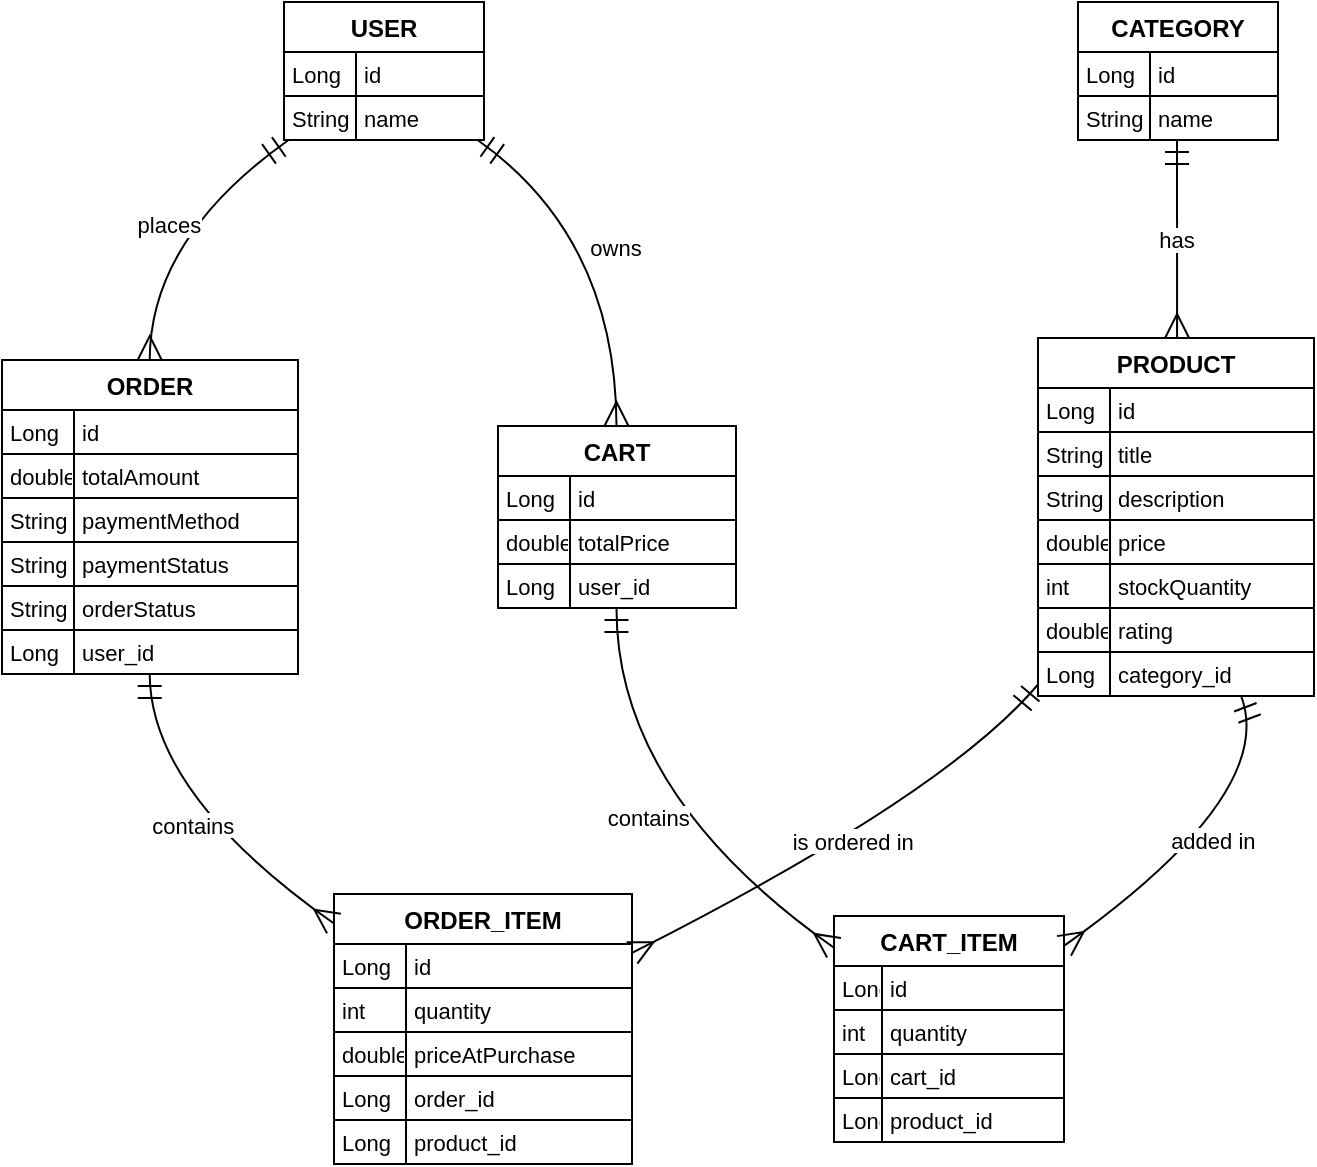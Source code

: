<mxfile version="21.6.8" type="device">
  <diagram id="C5RBs43oDa-KdzZeNtuy" name="Page-1">
    <mxGraphModel dx="1658" dy="820" grid="1" gridSize="10" guides="1" tooltips="1" connect="1" arrows="1" fold="1" page="1" pageScale="1" pageWidth="827" pageHeight="1169" math="0" shadow="0">
      <root>
        <mxCell id="WIyWlLk6GJQsqaUBKTNV-0" />
        <mxCell id="WIyWlLk6GJQsqaUBKTNV-1" parent="WIyWlLk6GJQsqaUBKTNV-0" />
        <mxCell id="ndtCuU9dcAmHYtRFfdue-0" value="USER" style="shape=table;startSize=25;container=1;collapsible=0;childLayout=tableLayout;fixedRows=1;rowLines=1;fontStyle=1;align=center;resizeLast=1;" vertex="1" parent="WIyWlLk6GJQsqaUBKTNV-1">
          <mxGeometry x="221" y="150" width="100" height="69" as="geometry" />
        </mxCell>
        <mxCell id="ndtCuU9dcAmHYtRFfdue-1" style="shape=tableRow;horizontal=0;startSize=0;swimlaneHead=0;swimlaneBody=0;fillColor=none;collapsible=0;dropTarget=0;points=[[0,0.5],[1,0.5]];portConstraint=eastwest;top=0;left=0;right=0;bottom=0;" vertex="1" parent="ndtCuU9dcAmHYtRFfdue-0">
          <mxGeometry y="25" width="100" height="22" as="geometry" />
        </mxCell>
        <mxCell id="ndtCuU9dcAmHYtRFfdue-2" value="Long" style="shape=partialRectangle;connectable=0;fillColor=none;top=0;left=0;bottom=0;right=0;align=left;spacingLeft=2;overflow=hidden;fontSize=11;" vertex="1" parent="ndtCuU9dcAmHYtRFfdue-1">
          <mxGeometry width="36" height="22" as="geometry">
            <mxRectangle width="36" height="22" as="alternateBounds" />
          </mxGeometry>
        </mxCell>
        <mxCell id="ndtCuU9dcAmHYtRFfdue-3" value="id" style="shape=partialRectangle;connectable=0;fillColor=none;top=0;left=0;bottom=0;right=0;align=left;spacingLeft=2;overflow=hidden;fontSize=11;" vertex="1" parent="ndtCuU9dcAmHYtRFfdue-1">
          <mxGeometry x="36" width="64" height="22" as="geometry">
            <mxRectangle width="64" height="22" as="alternateBounds" />
          </mxGeometry>
        </mxCell>
        <mxCell id="ndtCuU9dcAmHYtRFfdue-4" style="shape=tableRow;horizontal=0;startSize=0;swimlaneHead=0;swimlaneBody=0;fillColor=none;collapsible=0;dropTarget=0;points=[[0,0.5],[1,0.5]];portConstraint=eastwest;top=0;left=0;right=0;bottom=0;" vertex="1" parent="ndtCuU9dcAmHYtRFfdue-0">
          <mxGeometry y="47" width="100" height="22" as="geometry" />
        </mxCell>
        <mxCell id="ndtCuU9dcAmHYtRFfdue-5" value="String" style="shape=partialRectangle;connectable=0;fillColor=none;top=0;left=0;bottom=0;right=0;align=left;spacingLeft=2;overflow=hidden;fontSize=11;" vertex="1" parent="ndtCuU9dcAmHYtRFfdue-4">
          <mxGeometry width="36" height="22" as="geometry">
            <mxRectangle width="36" height="22" as="alternateBounds" />
          </mxGeometry>
        </mxCell>
        <mxCell id="ndtCuU9dcAmHYtRFfdue-6" value="name" style="shape=partialRectangle;connectable=0;fillColor=none;top=0;left=0;bottom=0;right=0;align=left;spacingLeft=2;overflow=hidden;fontSize=11;" vertex="1" parent="ndtCuU9dcAmHYtRFfdue-4">
          <mxGeometry x="36" width="64" height="22" as="geometry">
            <mxRectangle width="64" height="22" as="alternateBounds" />
          </mxGeometry>
        </mxCell>
        <mxCell id="ndtCuU9dcAmHYtRFfdue-7" value="CATEGORY" style="shape=table;startSize=25;container=1;collapsible=0;childLayout=tableLayout;fixedRows=1;rowLines=1;fontStyle=1;align=center;resizeLast=1;" vertex="1" parent="WIyWlLk6GJQsqaUBKTNV-1">
          <mxGeometry x="618" y="150" width="100" height="69" as="geometry" />
        </mxCell>
        <mxCell id="ndtCuU9dcAmHYtRFfdue-8" style="shape=tableRow;horizontal=0;startSize=0;swimlaneHead=0;swimlaneBody=0;fillColor=none;collapsible=0;dropTarget=0;points=[[0,0.5],[1,0.5]];portConstraint=eastwest;top=0;left=0;right=0;bottom=0;" vertex="1" parent="ndtCuU9dcAmHYtRFfdue-7">
          <mxGeometry y="25" width="100" height="22" as="geometry" />
        </mxCell>
        <mxCell id="ndtCuU9dcAmHYtRFfdue-9" value="Long" style="shape=partialRectangle;connectable=0;fillColor=none;top=0;left=0;bottom=0;right=0;align=left;spacingLeft=2;overflow=hidden;fontSize=11;" vertex="1" parent="ndtCuU9dcAmHYtRFfdue-8">
          <mxGeometry width="36" height="22" as="geometry">
            <mxRectangle width="36" height="22" as="alternateBounds" />
          </mxGeometry>
        </mxCell>
        <mxCell id="ndtCuU9dcAmHYtRFfdue-10" value="id" style="shape=partialRectangle;connectable=0;fillColor=none;top=0;left=0;bottom=0;right=0;align=left;spacingLeft=2;overflow=hidden;fontSize=11;" vertex="1" parent="ndtCuU9dcAmHYtRFfdue-8">
          <mxGeometry x="36" width="64" height="22" as="geometry">
            <mxRectangle width="64" height="22" as="alternateBounds" />
          </mxGeometry>
        </mxCell>
        <mxCell id="ndtCuU9dcAmHYtRFfdue-11" style="shape=tableRow;horizontal=0;startSize=0;swimlaneHead=0;swimlaneBody=0;fillColor=none;collapsible=0;dropTarget=0;points=[[0,0.5],[1,0.5]];portConstraint=eastwest;top=0;left=0;right=0;bottom=0;" vertex="1" parent="ndtCuU9dcAmHYtRFfdue-7">
          <mxGeometry y="47" width="100" height="22" as="geometry" />
        </mxCell>
        <mxCell id="ndtCuU9dcAmHYtRFfdue-12" value="String" style="shape=partialRectangle;connectable=0;fillColor=none;top=0;left=0;bottom=0;right=0;align=left;spacingLeft=2;overflow=hidden;fontSize=11;" vertex="1" parent="ndtCuU9dcAmHYtRFfdue-11">
          <mxGeometry width="36" height="22" as="geometry">
            <mxRectangle width="36" height="22" as="alternateBounds" />
          </mxGeometry>
        </mxCell>
        <mxCell id="ndtCuU9dcAmHYtRFfdue-13" value="name" style="shape=partialRectangle;connectable=0;fillColor=none;top=0;left=0;bottom=0;right=0;align=left;spacingLeft=2;overflow=hidden;fontSize=11;" vertex="1" parent="ndtCuU9dcAmHYtRFfdue-11">
          <mxGeometry x="36" width="64" height="22" as="geometry">
            <mxRectangle width="64" height="22" as="alternateBounds" />
          </mxGeometry>
        </mxCell>
        <mxCell id="ndtCuU9dcAmHYtRFfdue-14" value="PRODUCT" style="shape=table;startSize=25;container=1;collapsible=0;childLayout=tableLayout;fixedRows=1;rowLines=1;fontStyle=1;align=center;resizeLast=1;" vertex="1" parent="WIyWlLk6GJQsqaUBKTNV-1">
          <mxGeometry x="598" y="318" width="138" height="179" as="geometry" />
        </mxCell>
        <mxCell id="ndtCuU9dcAmHYtRFfdue-15" style="shape=tableRow;horizontal=0;startSize=0;swimlaneHead=0;swimlaneBody=0;fillColor=none;collapsible=0;dropTarget=0;points=[[0,0.5],[1,0.5]];portConstraint=eastwest;top=0;left=0;right=0;bottom=0;" vertex="1" parent="ndtCuU9dcAmHYtRFfdue-14">
          <mxGeometry y="25" width="138" height="22" as="geometry" />
        </mxCell>
        <mxCell id="ndtCuU9dcAmHYtRFfdue-16" value="Long" style="shape=partialRectangle;connectable=0;fillColor=none;top=0;left=0;bottom=0;right=0;align=left;spacingLeft=2;overflow=hidden;fontSize=11;" vertex="1" parent="ndtCuU9dcAmHYtRFfdue-15">
          <mxGeometry width="36" height="22" as="geometry">
            <mxRectangle width="36" height="22" as="alternateBounds" />
          </mxGeometry>
        </mxCell>
        <mxCell id="ndtCuU9dcAmHYtRFfdue-17" value="id" style="shape=partialRectangle;connectable=0;fillColor=none;top=0;left=0;bottom=0;right=0;align=left;spacingLeft=2;overflow=hidden;fontSize=11;" vertex="1" parent="ndtCuU9dcAmHYtRFfdue-15">
          <mxGeometry x="36" width="102" height="22" as="geometry">
            <mxRectangle width="102" height="22" as="alternateBounds" />
          </mxGeometry>
        </mxCell>
        <mxCell id="ndtCuU9dcAmHYtRFfdue-18" style="shape=tableRow;horizontal=0;startSize=0;swimlaneHead=0;swimlaneBody=0;fillColor=none;collapsible=0;dropTarget=0;points=[[0,0.5],[1,0.5]];portConstraint=eastwest;top=0;left=0;right=0;bottom=0;" vertex="1" parent="ndtCuU9dcAmHYtRFfdue-14">
          <mxGeometry y="47" width="138" height="22" as="geometry" />
        </mxCell>
        <mxCell id="ndtCuU9dcAmHYtRFfdue-19" value="String" style="shape=partialRectangle;connectable=0;fillColor=none;top=0;left=0;bottom=0;right=0;align=left;spacingLeft=2;overflow=hidden;fontSize=11;" vertex="1" parent="ndtCuU9dcAmHYtRFfdue-18">
          <mxGeometry width="36" height="22" as="geometry">
            <mxRectangle width="36" height="22" as="alternateBounds" />
          </mxGeometry>
        </mxCell>
        <mxCell id="ndtCuU9dcAmHYtRFfdue-20" value="title" style="shape=partialRectangle;connectable=0;fillColor=none;top=0;left=0;bottom=0;right=0;align=left;spacingLeft=2;overflow=hidden;fontSize=11;" vertex="1" parent="ndtCuU9dcAmHYtRFfdue-18">
          <mxGeometry x="36" width="102" height="22" as="geometry">
            <mxRectangle width="102" height="22" as="alternateBounds" />
          </mxGeometry>
        </mxCell>
        <mxCell id="ndtCuU9dcAmHYtRFfdue-21" style="shape=tableRow;horizontal=0;startSize=0;swimlaneHead=0;swimlaneBody=0;fillColor=none;collapsible=0;dropTarget=0;points=[[0,0.5],[1,0.5]];portConstraint=eastwest;top=0;left=0;right=0;bottom=0;" vertex="1" parent="ndtCuU9dcAmHYtRFfdue-14">
          <mxGeometry y="69" width="138" height="22" as="geometry" />
        </mxCell>
        <mxCell id="ndtCuU9dcAmHYtRFfdue-22" value="String" style="shape=partialRectangle;connectable=0;fillColor=none;top=0;left=0;bottom=0;right=0;align=left;spacingLeft=2;overflow=hidden;fontSize=11;" vertex="1" parent="ndtCuU9dcAmHYtRFfdue-21">
          <mxGeometry width="36" height="22" as="geometry">
            <mxRectangle width="36" height="22" as="alternateBounds" />
          </mxGeometry>
        </mxCell>
        <mxCell id="ndtCuU9dcAmHYtRFfdue-23" value="description" style="shape=partialRectangle;connectable=0;fillColor=none;top=0;left=0;bottom=0;right=0;align=left;spacingLeft=2;overflow=hidden;fontSize=11;" vertex="1" parent="ndtCuU9dcAmHYtRFfdue-21">
          <mxGeometry x="36" width="102" height="22" as="geometry">
            <mxRectangle width="102" height="22" as="alternateBounds" />
          </mxGeometry>
        </mxCell>
        <mxCell id="ndtCuU9dcAmHYtRFfdue-24" style="shape=tableRow;horizontal=0;startSize=0;swimlaneHead=0;swimlaneBody=0;fillColor=none;collapsible=0;dropTarget=0;points=[[0,0.5],[1,0.5]];portConstraint=eastwest;top=0;left=0;right=0;bottom=0;" vertex="1" parent="ndtCuU9dcAmHYtRFfdue-14">
          <mxGeometry y="91" width="138" height="22" as="geometry" />
        </mxCell>
        <mxCell id="ndtCuU9dcAmHYtRFfdue-25" value="double" style="shape=partialRectangle;connectable=0;fillColor=none;top=0;left=0;bottom=0;right=0;align=left;spacingLeft=2;overflow=hidden;fontSize=11;" vertex="1" parent="ndtCuU9dcAmHYtRFfdue-24">
          <mxGeometry width="36" height="22" as="geometry">
            <mxRectangle width="36" height="22" as="alternateBounds" />
          </mxGeometry>
        </mxCell>
        <mxCell id="ndtCuU9dcAmHYtRFfdue-26" value="price" style="shape=partialRectangle;connectable=0;fillColor=none;top=0;left=0;bottom=0;right=0;align=left;spacingLeft=2;overflow=hidden;fontSize=11;" vertex="1" parent="ndtCuU9dcAmHYtRFfdue-24">
          <mxGeometry x="36" width="102" height="22" as="geometry">
            <mxRectangle width="102" height="22" as="alternateBounds" />
          </mxGeometry>
        </mxCell>
        <mxCell id="ndtCuU9dcAmHYtRFfdue-27" style="shape=tableRow;horizontal=0;startSize=0;swimlaneHead=0;swimlaneBody=0;fillColor=none;collapsible=0;dropTarget=0;points=[[0,0.5],[1,0.5]];portConstraint=eastwest;top=0;left=0;right=0;bottom=0;" vertex="1" parent="ndtCuU9dcAmHYtRFfdue-14">
          <mxGeometry y="113" width="138" height="22" as="geometry" />
        </mxCell>
        <mxCell id="ndtCuU9dcAmHYtRFfdue-28" value="int" style="shape=partialRectangle;connectable=0;fillColor=none;top=0;left=0;bottom=0;right=0;align=left;spacingLeft=2;overflow=hidden;fontSize=11;" vertex="1" parent="ndtCuU9dcAmHYtRFfdue-27">
          <mxGeometry width="36" height="22" as="geometry">
            <mxRectangle width="36" height="22" as="alternateBounds" />
          </mxGeometry>
        </mxCell>
        <mxCell id="ndtCuU9dcAmHYtRFfdue-29" value="stockQuantity" style="shape=partialRectangle;connectable=0;fillColor=none;top=0;left=0;bottom=0;right=0;align=left;spacingLeft=2;overflow=hidden;fontSize=11;" vertex="1" parent="ndtCuU9dcAmHYtRFfdue-27">
          <mxGeometry x="36" width="102" height="22" as="geometry">
            <mxRectangle width="102" height="22" as="alternateBounds" />
          </mxGeometry>
        </mxCell>
        <mxCell id="ndtCuU9dcAmHYtRFfdue-30" style="shape=tableRow;horizontal=0;startSize=0;swimlaneHead=0;swimlaneBody=0;fillColor=none;collapsible=0;dropTarget=0;points=[[0,0.5],[1,0.5]];portConstraint=eastwest;top=0;left=0;right=0;bottom=0;" vertex="1" parent="ndtCuU9dcAmHYtRFfdue-14">
          <mxGeometry y="135" width="138" height="22" as="geometry" />
        </mxCell>
        <mxCell id="ndtCuU9dcAmHYtRFfdue-31" value="double" style="shape=partialRectangle;connectable=0;fillColor=none;top=0;left=0;bottom=0;right=0;align=left;spacingLeft=2;overflow=hidden;fontSize=11;" vertex="1" parent="ndtCuU9dcAmHYtRFfdue-30">
          <mxGeometry width="36" height="22" as="geometry">
            <mxRectangle width="36" height="22" as="alternateBounds" />
          </mxGeometry>
        </mxCell>
        <mxCell id="ndtCuU9dcAmHYtRFfdue-32" value="rating" style="shape=partialRectangle;connectable=0;fillColor=none;top=0;left=0;bottom=0;right=0;align=left;spacingLeft=2;overflow=hidden;fontSize=11;" vertex="1" parent="ndtCuU9dcAmHYtRFfdue-30">
          <mxGeometry x="36" width="102" height="22" as="geometry">
            <mxRectangle width="102" height="22" as="alternateBounds" />
          </mxGeometry>
        </mxCell>
        <mxCell id="ndtCuU9dcAmHYtRFfdue-33" style="shape=tableRow;horizontal=0;startSize=0;swimlaneHead=0;swimlaneBody=0;fillColor=none;collapsible=0;dropTarget=0;points=[[0,0.5],[1,0.5]];portConstraint=eastwest;top=0;left=0;right=0;bottom=0;" vertex="1" parent="ndtCuU9dcAmHYtRFfdue-14">
          <mxGeometry y="157" width="138" height="22" as="geometry" />
        </mxCell>
        <mxCell id="ndtCuU9dcAmHYtRFfdue-34" value="Long" style="shape=partialRectangle;connectable=0;fillColor=none;top=0;left=0;bottom=0;right=0;align=left;spacingLeft=2;overflow=hidden;fontSize=11;" vertex="1" parent="ndtCuU9dcAmHYtRFfdue-33">
          <mxGeometry width="36" height="22" as="geometry">
            <mxRectangle width="36" height="22" as="alternateBounds" />
          </mxGeometry>
        </mxCell>
        <mxCell id="ndtCuU9dcAmHYtRFfdue-35" value="category_id" style="shape=partialRectangle;connectable=0;fillColor=none;top=0;left=0;bottom=0;right=0;align=left;spacingLeft=2;overflow=hidden;fontSize=11;" vertex="1" parent="ndtCuU9dcAmHYtRFfdue-33">
          <mxGeometry x="36" width="102" height="22" as="geometry">
            <mxRectangle width="102" height="22" as="alternateBounds" />
          </mxGeometry>
        </mxCell>
        <mxCell id="ndtCuU9dcAmHYtRFfdue-36" value="ORDER" style="shape=table;startSize=25;container=1;collapsible=0;childLayout=tableLayout;fixedRows=1;rowLines=1;fontStyle=1;align=center;resizeLast=1;" vertex="1" parent="WIyWlLk6GJQsqaUBKTNV-1">
          <mxGeometry x="80" y="329" width="148" height="157" as="geometry" />
        </mxCell>
        <mxCell id="ndtCuU9dcAmHYtRFfdue-37" style="shape=tableRow;horizontal=0;startSize=0;swimlaneHead=0;swimlaneBody=0;fillColor=none;collapsible=0;dropTarget=0;points=[[0,0.5],[1,0.5]];portConstraint=eastwest;top=0;left=0;right=0;bottom=0;" vertex="1" parent="ndtCuU9dcAmHYtRFfdue-36">
          <mxGeometry y="25" width="148" height="22" as="geometry" />
        </mxCell>
        <mxCell id="ndtCuU9dcAmHYtRFfdue-38" value="Long" style="shape=partialRectangle;connectable=0;fillColor=none;top=0;left=0;bottom=0;right=0;align=left;spacingLeft=2;overflow=hidden;fontSize=11;" vertex="1" parent="ndtCuU9dcAmHYtRFfdue-37">
          <mxGeometry width="36" height="22" as="geometry">
            <mxRectangle width="36" height="22" as="alternateBounds" />
          </mxGeometry>
        </mxCell>
        <mxCell id="ndtCuU9dcAmHYtRFfdue-39" value="id" style="shape=partialRectangle;connectable=0;fillColor=none;top=0;left=0;bottom=0;right=0;align=left;spacingLeft=2;overflow=hidden;fontSize=11;" vertex="1" parent="ndtCuU9dcAmHYtRFfdue-37">
          <mxGeometry x="36" width="112" height="22" as="geometry">
            <mxRectangle width="112" height="22" as="alternateBounds" />
          </mxGeometry>
        </mxCell>
        <mxCell id="ndtCuU9dcAmHYtRFfdue-40" style="shape=tableRow;horizontal=0;startSize=0;swimlaneHead=0;swimlaneBody=0;fillColor=none;collapsible=0;dropTarget=0;points=[[0,0.5],[1,0.5]];portConstraint=eastwest;top=0;left=0;right=0;bottom=0;" vertex="1" parent="ndtCuU9dcAmHYtRFfdue-36">
          <mxGeometry y="47" width="148" height="22" as="geometry" />
        </mxCell>
        <mxCell id="ndtCuU9dcAmHYtRFfdue-41" value="double" style="shape=partialRectangle;connectable=0;fillColor=none;top=0;left=0;bottom=0;right=0;align=left;spacingLeft=2;overflow=hidden;fontSize=11;" vertex="1" parent="ndtCuU9dcAmHYtRFfdue-40">
          <mxGeometry width="36" height="22" as="geometry">
            <mxRectangle width="36" height="22" as="alternateBounds" />
          </mxGeometry>
        </mxCell>
        <mxCell id="ndtCuU9dcAmHYtRFfdue-42" value="totalAmount" style="shape=partialRectangle;connectable=0;fillColor=none;top=0;left=0;bottom=0;right=0;align=left;spacingLeft=2;overflow=hidden;fontSize=11;" vertex="1" parent="ndtCuU9dcAmHYtRFfdue-40">
          <mxGeometry x="36" width="112" height="22" as="geometry">
            <mxRectangle width="112" height="22" as="alternateBounds" />
          </mxGeometry>
        </mxCell>
        <mxCell id="ndtCuU9dcAmHYtRFfdue-43" style="shape=tableRow;horizontal=0;startSize=0;swimlaneHead=0;swimlaneBody=0;fillColor=none;collapsible=0;dropTarget=0;points=[[0,0.5],[1,0.5]];portConstraint=eastwest;top=0;left=0;right=0;bottom=0;" vertex="1" parent="ndtCuU9dcAmHYtRFfdue-36">
          <mxGeometry y="69" width="148" height="22" as="geometry" />
        </mxCell>
        <mxCell id="ndtCuU9dcAmHYtRFfdue-44" value="String" style="shape=partialRectangle;connectable=0;fillColor=none;top=0;left=0;bottom=0;right=0;align=left;spacingLeft=2;overflow=hidden;fontSize=11;" vertex="1" parent="ndtCuU9dcAmHYtRFfdue-43">
          <mxGeometry width="36" height="22" as="geometry">
            <mxRectangle width="36" height="22" as="alternateBounds" />
          </mxGeometry>
        </mxCell>
        <mxCell id="ndtCuU9dcAmHYtRFfdue-45" value="paymentMethod" style="shape=partialRectangle;connectable=0;fillColor=none;top=0;left=0;bottom=0;right=0;align=left;spacingLeft=2;overflow=hidden;fontSize=11;" vertex="1" parent="ndtCuU9dcAmHYtRFfdue-43">
          <mxGeometry x="36" width="112" height="22" as="geometry">
            <mxRectangle width="112" height="22" as="alternateBounds" />
          </mxGeometry>
        </mxCell>
        <mxCell id="ndtCuU9dcAmHYtRFfdue-46" style="shape=tableRow;horizontal=0;startSize=0;swimlaneHead=0;swimlaneBody=0;fillColor=none;collapsible=0;dropTarget=0;points=[[0,0.5],[1,0.5]];portConstraint=eastwest;top=0;left=0;right=0;bottom=0;" vertex="1" parent="ndtCuU9dcAmHYtRFfdue-36">
          <mxGeometry y="91" width="148" height="22" as="geometry" />
        </mxCell>
        <mxCell id="ndtCuU9dcAmHYtRFfdue-47" value="String" style="shape=partialRectangle;connectable=0;fillColor=none;top=0;left=0;bottom=0;right=0;align=left;spacingLeft=2;overflow=hidden;fontSize=11;" vertex="1" parent="ndtCuU9dcAmHYtRFfdue-46">
          <mxGeometry width="36" height="22" as="geometry">
            <mxRectangle width="36" height="22" as="alternateBounds" />
          </mxGeometry>
        </mxCell>
        <mxCell id="ndtCuU9dcAmHYtRFfdue-48" value="paymentStatus" style="shape=partialRectangle;connectable=0;fillColor=none;top=0;left=0;bottom=0;right=0;align=left;spacingLeft=2;overflow=hidden;fontSize=11;" vertex="1" parent="ndtCuU9dcAmHYtRFfdue-46">
          <mxGeometry x="36" width="112" height="22" as="geometry">
            <mxRectangle width="112" height="22" as="alternateBounds" />
          </mxGeometry>
        </mxCell>
        <mxCell id="ndtCuU9dcAmHYtRFfdue-49" style="shape=tableRow;horizontal=0;startSize=0;swimlaneHead=0;swimlaneBody=0;fillColor=none;collapsible=0;dropTarget=0;points=[[0,0.5],[1,0.5]];portConstraint=eastwest;top=0;left=0;right=0;bottom=0;" vertex="1" parent="ndtCuU9dcAmHYtRFfdue-36">
          <mxGeometry y="113" width="148" height="22" as="geometry" />
        </mxCell>
        <mxCell id="ndtCuU9dcAmHYtRFfdue-50" value="String" style="shape=partialRectangle;connectable=0;fillColor=none;top=0;left=0;bottom=0;right=0;align=left;spacingLeft=2;overflow=hidden;fontSize=11;" vertex="1" parent="ndtCuU9dcAmHYtRFfdue-49">
          <mxGeometry width="36" height="22" as="geometry">
            <mxRectangle width="36" height="22" as="alternateBounds" />
          </mxGeometry>
        </mxCell>
        <mxCell id="ndtCuU9dcAmHYtRFfdue-51" value="orderStatus" style="shape=partialRectangle;connectable=0;fillColor=none;top=0;left=0;bottom=0;right=0;align=left;spacingLeft=2;overflow=hidden;fontSize=11;" vertex="1" parent="ndtCuU9dcAmHYtRFfdue-49">
          <mxGeometry x="36" width="112" height="22" as="geometry">
            <mxRectangle width="112" height="22" as="alternateBounds" />
          </mxGeometry>
        </mxCell>
        <mxCell id="ndtCuU9dcAmHYtRFfdue-52" style="shape=tableRow;horizontal=0;startSize=0;swimlaneHead=0;swimlaneBody=0;fillColor=none;collapsible=0;dropTarget=0;points=[[0,0.5],[1,0.5]];portConstraint=eastwest;top=0;left=0;right=0;bottom=0;" vertex="1" parent="ndtCuU9dcAmHYtRFfdue-36">
          <mxGeometry y="135" width="148" height="22" as="geometry" />
        </mxCell>
        <mxCell id="ndtCuU9dcAmHYtRFfdue-53" value="Long" style="shape=partialRectangle;connectable=0;fillColor=none;top=0;left=0;bottom=0;right=0;align=left;spacingLeft=2;overflow=hidden;fontSize=11;" vertex="1" parent="ndtCuU9dcAmHYtRFfdue-52">
          <mxGeometry width="36" height="22" as="geometry">
            <mxRectangle width="36" height="22" as="alternateBounds" />
          </mxGeometry>
        </mxCell>
        <mxCell id="ndtCuU9dcAmHYtRFfdue-54" value="user_id" style="shape=partialRectangle;connectable=0;fillColor=none;top=0;left=0;bottom=0;right=0;align=left;spacingLeft=2;overflow=hidden;fontSize=11;" vertex="1" parent="ndtCuU9dcAmHYtRFfdue-52">
          <mxGeometry x="36" width="112" height="22" as="geometry">
            <mxRectangle width="112" height="22" as="alternateBounds" />
          </mxGeometry>
        </mxCell>
        <mxCell id="ndtCuU9dcAmHYtRFfdue-55" value="ORDER_ITEM" style="shape=table;startSize=25;container=1;collapsible=0;childLayout=tableLayout;fixedRows=1;rowLines=1;fontStyle=1;align=center;resizeLast=1;" vertex="1" parent="WIyWlLk6GJQsqaUBKTNV-1">
          <mxGeometry x="246" y="596" width="149" height="135" as="geometry" />
        </mxCell>
        <mxCell id="ndtCuU9dcAmHYtRFfdue-56" style="shape=tableRow;horizontal=0;startSize=0;swimlaneHead=0;swimlaneBody=0;fillColor=none;collapsible=0;dropTarget=0;points=[[0,0.5],[1,0.5]];portConstraint=eastwest;top=0;left=0;right=0;bottom=0;" vertex="1" parent="ndtCuU9dcAmHYtRFfdue-55">
          <mxGeometry y="25" width="149" height="22" as="geometry" />
        </mxCell>
        <mxCell id="ndtCuU9dcAmHYtRFfdue-57" value="Long" style="shape=partialRectangle;connectable=0;fillColor=none;top=0;left=0;bottom=0;right=0;align=left;spacingLeft=2;overflow=hidden;fontSize=11;" vertex="1" parent="ndtCuU9dcAmHYtRFfdue-56">
          <mxGeometry width="36" height="22" as="geometry">
            <mxRectangle width="36" height="22" as="alternateBounds" />
          </mxGeometry>
        </mxCell>
        <mxCell id="ndtCuU9dcAmHYtRFfdue-58" value="id" style="shape=partialRectangle;connectable=0;fillColor=none;top=0;left=0;bottom=0;right=0;align=left;spacingLeft=2;overflow=hidden;fontSize=11;" vertex="1" parent="ndtCuU9dcAmHYtRFfdue-56">
          <mxGeometry x="36" width="113" height="22" as="geometry">
            <mxRectangle width="113" height="22" as="alternateBounds" />
          </mxGeometry>
        </mxCell>
        <mxCell id="ndtCuU9dcAmHYtRFfdue-59" style="shape=tableRow;horizontal=0;startSize=0;swimlaneHead=0;swimlaneBody=0;fillColor=none;collapsible=0;dropTarget=0;points=[[0,0.5],[1,0.5]];portConstraint=eastwest;top=0;left=0;right=0;bottom=0;" vertex="1" parent="ndtCuU9dcAmHYtRFfdue-55">
          <mxGeometry y="47" width="149" height="22" as="geometry" />
        </mxCell>
        <mxCell id="ndtCuU9dcAmHYtRFfdue-60" value="int" style="shape=partialRectangle;connectable=0;fillColor=none;top=0;left=0;bottom=0;right=0;align=left;spacingLeft=2;overflow=hidden;fontSize=11;" vertex="1" parent="ndtCuU9dcAmHYtRFfdue-59">
          <mxGeometry width="36" height="22" as="geometry">
            <mxRectangle width="36" height="22" as="alternateBounds" />
          </mxGeometry>
        </mxCell>
        <mxCell id="ndtCuU9dcAmHYtRFfdue-61" value="quantity" style="shape=partialRectangle;connectable=0;fillColor=none;top=0;left=0;bottom=0;right=0;align=left;spacingLeft=2;overflow=hidden;fontSize=11;" vertex="1" parent="ndtCuU9dcAmHYtRFfdue-59">
          <mxGeometry x="36" width="113" height="22" as="geometry">
            <mxRectangle width="113" height="22" as="alternateBounds" />
          </mxGeometry>
        </mxCell>
        <mxCell id="ndtCuU9dcAmHYtRFfdue-62" style="shape=tableRow;horizontal=0;startSize=0;swimlaneHead=0;swimlaneBody=0;fillColor=none;collapsible=0;dropTarget=0;points=[[0,0.5],[1,0.5]];portConstraint=eastwest;top=0;left=0;right=0;bottom=0;" vertex="1" parent="ndtCuU9dcAmHYtRFfdue-55">
          <mxGeometry y="69" width="149" height="22" as="geometry" />
        </mxCell>
        <mxCell id="ndtCuU9dcAmHYtRFfdue-63" value="double" style="shape=partialRectangle;connectable=0;fillColor=none;top=0;left=0;bottom=0;right=0;align=left;spacingLeft=2;overflow=hidden;fontSize=11;" vertex="1" parent="ndtCuU9dcAmHYtRFfdue-62">
          <mxGeometry width="36" height="22" as="geometry">
            <mxRectangle width="36" height="22" as="alternateBounds" />
          </mxGeometry>
        </mxCell>
        <mxCell id="ndtCuU9dcAmHYtRFfdue-64" value="priceAtPurchase" style="shape=partialRectangle;connectable=0;fillColor=none;top=0;left=0;bottom=0;right=0;align=left;spacingLeft=2;overflow=hidden;fontSize=11;" vertex="1" parent="ndtCuU9dcAmHYtRFfdue-62">
          <mxGeometry x="36" width="113" height="22" as="geometry">
            <mxRectangle width="113" height="22" as="alternateBounds" />
          </mxGeometry>
        </mxCell>
        <mxCell id="ndtCuU9dcAmHYtRFfdue-65" style="shape=tableRow;horizontal=0;startSize=0;swimlaneHead=0;swimlaneBody=0;fillColor=none;collapsible=0;dropTarget=0;points=[[0,0.5],[1,0.5]];portConstraint=eastwest;top=0;left=0;right=0;bottom=0;" vertex="1" parent="ndtCuU9dcAmHYtRFfdue-55">
          <mxGeometry y="91" width="149" height="22" as="geometry" />
        </mxCell>
        <mxCell id="ndtCuU9dcAmHYtRFfdue-66" value="Long" style="shape=partialRectangle;connectable=0;fillColor=none;top=0;left=0;bottom=0;right=0;align=left;spacingLeft=2;overflow=hidden;fontSize=11;" vertex="1" parent="ndtCuU9dcAmHYtRFfdue-65">
          <mxGeometry width="36" height="22" as="geometry">
            <mxRectangle width="36" height="22" as="alternateBounds" />
          </mxGeometry>
        </mxCell>
        <mxCell id="ndtCuU9dcAmHYtRFfdue-67" value="order_id" style="shape=partialRectangle;connectable=0;fillColor=none;top=0;left=0;bottom=0;right=0;align=left;spacingLeft=2;overflow=hidden;fontSize=11;" vertex="1" parent="ndtCuU9dcAmHYtRFfdue-65">
          <mxGeometry x="36" width="113" height="22" as="geometry">
            <mxRectangle width="113" height="22" as="alternateBounds" />
          </mxGeometry>
        </mxCell>
        <mxCell id="ndtCuU9dcAmHYtRFfdue-68" style="shape=tableRow;horizontal=0;startSize=0;swimlaneHead=0;swimlaneBody=0;fillColor=none;collapsible=0;dropTarget=0;points=[[0,0.5],[1,0.5]];portConstraint=eastwest;top=0;left=0;right=0;bottom=0;" vertex="1" parent="ndtCuU9dcAmHYtRFfdue-55">
          <mxGeometry y="113" width="149" height="22" as="geometry" />
        </mxCell>
        <mxCell id="ndtCuU9dcAmHYtRFfdue-69" value="Long" style="shape=partialRectangle;connectable=0;fillColor=none;top=0;left=0;bottom=0;right=0;align=left;spacingLeft=2;overflow=hidden;fontSize=11;" vertex="1" parent="ndtCuU9dcAmHYtRFfdue-68">
          <mxGeometry width="36" height="22" as="geometry">
            <mxRectangle width="36" height="22" as="alternateBounds" />
          </mxGeometry>
        </mxCell>
        <mxCell id="ndtCuU9dcAmHYtRFfdue-70" value="product_id" style="shape=partialRectangle;connectable=0;fillColor=none;top=0;left=0;bottom=0;right=0;align=left;spacingLeft=2;overflow=hidden;fontSize=11;" vertex="1" parent="ndtCuU9dcAmHYtRFfdue-68">
          <mxGeometry x="36" width="113" height="22" as="geometry">
            <mxRectangle width="113" height="22" as="alternateBounds" />
          </mxGeometry>
        </mxCell>
        <mxCell id="ndtCuU9dcAmHYtRFfdue-71" value="CART" style="shape=table;startSize=25;container=1;collapsible=0;childLayout=tableLayout;fixedRows=1;rowLines=1;fontStyle=1;align=center;resizeLast=1;" vertex="1" parent="WIyWlLk6GJQsqaUBKTNV-1">
          <mxGeometry x="328" y="362" width="119" height="91" as="geometry" />
        </mxCell>
        <mxCell id="ndtCuU9dcAmHYtRFfdue-72" style="shape=tableRow;horizontal=0;startSize=0;swimlaneHead=0;swimlaneBody=0;fillColor=none;collapsible=0;dropTarget=0;points=[[0,0.5],[1,0.5]];portConstraint=eastwest;top=0;left=0;right=0;bottom=0;" vertex="1" parent="ndtCuU9dcAmHYtRFfdue-71">
          <mxGeometry y="25" width="119" height="22" as="geometry" />
        </mxCell>
        <mxCell id="ndtCuU9dcAmHYtRFfdue-73" value="Long" style="shape=partialRectangle;connectable=0;fillColor=none;top=0;left=0;bottom=0;right=0;align=left;spacingLeft=2;overflow=hidden;fontSize=11;" vertex="1" parent="ndtCuU9dcAmHYtRFfdue-72">
          <mxGeometry width="36" height="22" as="geometry">
            <mxRectangle width="36" height="22" as="alternateBounds" />
          </mxGeometry>
        </mxCell>
        <mxCell id="ndtCuU9dcAmHYtRFfdue-74" value="id" style="shape=partialRectangle;connectable=0;fillColor=none;top=0;left=0;bottom=0;right=0;align=left;spacingLeft=2;overflow=hidden;fontSize=11;" vertex="1" parent="ndtCuU9dcAmHYtRFfdue-72">
          <mxGeometry x="36" width="83" height="22" as="geometry">
            <mxRectangle width="83" height="22" as="alternateBounds" />
          </mxGeometry>
        </mxCell>
        <mxCell id="ndtCuU9dcAmHYtRFfdue-75" style="shape=tableRow;horizontal=0;startSize=0;swimlaneHead=0;swimlaneBody=0;fillColor=none;collapsible=0;dropTarget=0;points=[[0,0.5],[1,0.5]];portConstraint=eastwest;top=0;left=0;right=0;bottom=0;" vertex="1" parent="ndtCuU9dcAmHYtRFfdue-71">
          <mxGeometry y="47" width="119" height="22" as="geometry" />
        </mxCell>
        <mxCell id="ndtCuU9dcAmHYtRFfdue-76" value="double" style="shape=partialRectangle;connectable=0;fillColor=none;top=0;left=0;bottom=0;right=0;align=left;spacingLeft=2;overflow=hidden;fontSize=11;" vertex="1" parent="ndtCuU9dcAmHYtRFfdue-75">
          <mxGeometry width="36" height="22" as="geometry">
            <mxRectangle width="36" height="22" as="alternateBounds" />
          </mxGeometry>
        </mxCell>
        <mxCell id="ndtCuU9dcAmHYtRFfdue-77" value="totalPrice" style="shape=partialRectangle;connectable=0;fillColor=none;top=0;left=0;bottom=0;right=0;align=left;spacingLeft=2;overflow=hidden;fontSize=11;" vertex="1" parent="ndtCuU9dcAmHYtRFfdue-75">
          <mxGeometry x="36" width="83" height="22" as="geometry">
            <mxRectangle width="83" height="22" as="alternateBounds" />
          </mxGeometry>
        </mxCell>
        <mxCell id="ndtCuU9dcAmHYtRFfdue-78" style="shape=tableRow;horizontal=0;startSize=0;swimlaneHead=0;swimlaneBody=0;fillColor=none;collapsible=0;dropTarget=0;points=[[0,0.5],[1,0.5]];portConstraint=eastwest;top=0;left=0;right=0;bottom=0;" vertex="1" parent="ndtCuU9dcAmHYtRFfdue-71">
          <mxGeometry y="69" width="119" height="22" as="geometry" />
        </mxCell>
        <mxCell id="ndtCuU9dcAmHYtRFfdue-79" value="Long" style="shape=partialRectangle;connectable=0;fillColor=none;top=0;left=0;bottom=0;right=0;align=left;spacingLeft=2;overflow=hidden;fontSize=11;" vertex="1" parent="ndtCuU9dcAmHYtRFfdue-78">
          <mxGeometry width="36" height="22" as="geometry">
            <mxRectangle width="36" height="22" as="alternateBounds" />
          </mxGeometry>
        </mxCell>
        <mxCell id="ndtCuU9dcAmHYtRFfdue-80" value="user_id" style="shape=partialRectangle;connectable=0;fillColor=none;top=0;left=0;bottom=0;right=0;align=left;spacingLeft=2;overflow=hidden;fontSize=11;" vertex="1" parent="ndtCuU9dcAmHYtRFfdue-78">
          <mxGeometry x="36" width="83" height="22" as="geometry">
            <mxRectangle width="83" height="22" as="alternateBounds" />
          </mxGeometry>
        </mxCell>
        <mxCell id="ndtCuU9dcAmHYtRFfdue-81" value="CART_ITEM" style="shape=table;startSize=25;container=1;collapsible=0;childLayout=tableLayout;fixedRows=1;rowLines=1;fontStyle=1;align=center;resizeLast=1;" vertex="1" parent="WIyWlLk6GJQsqaUBKTNV-1">
          <mxGeometry x="496" y="607" width="115" height="113" as="geometry" />
        </mxCell>
        <mxCell id="ndtCuU9dcAmHYtRFfdue-82" style="shape=tableRow;horizontal=0;startSize=0;swimlaneHead=0;swimlaneBody=0;fillColor=none;collapsible=0;dropTarget=0;points=[[0,0.5],[1,0.5]];portConstraint=eastwest;top=0;left=0;right=0;bottom=0;" vertex="1" parent="ndtCuU9dcAmHYtRFfdue-81">
          <mxGeometry y="25" width="115" height="22" as="geometry" />
        </mxCell>
        <mxCell id="ndtCuU9dcAmHYtRFfdue-83" value="Long" style="shape=partialRectangle;connectable=0;fillColor=none;top=0;left=0;bottom=0;right=0;align=left;spacingLeft=2;overflow=hidden;fontSize=11;" vertex="1" parent="ndtCuU9dcAmHYtRFfdue-82">
          <mxGeometry width="24" height="22" as="geometry">
            <mxRectangle width="24" height="22" as="alternateBounds" />
          </mxGeometry>
        </mxCell>
        <mxCell id="ndtCuU9dcAmHYtRFfdue-84" value="id" style="shape=partialRectangle;connectable=0;fillColor=none;top=0;left=0;bottom=0;right=0;align=left;spacingLeft=2;overflow=hidden;fontSize=11;" vertex="1" parent="ndtCuU9dcAmHYtRFfdue-82">
          <mxGeometry x="24" width="91" height="22" as="geometry">
            <mxRectangle width="91" height="22" as="alternateBounds" />
          </mxGeometry>
        </mxCell>
        <mxCell id="ndtCuU9dcAmHYtRFfdue-85" style="shape=tableRow;horizontal=0;startSize=0;swimlaneHead=0;swimlaneBody=0;fillColor=none;collapsible=0;dropTarget=0;points=[[0,0.5],[1,0.5]];portConstraint=eastwest;top=0;left=0;right=0;bottom=0;" vertex="1" parent="ndtCuU9dcAmHYtRFfdue-81">
          <mxGeometry y="47" width="115" height="22" as="geometry" />
        </mxCell>
        <mxCell id="ndtCuU9dcAmHYtRFfdue-86" value="int" style="shape=partialRectangle;connectable=0;fillColor=none;top=0;left=0;bottom=0;right=0;align=left;spacingLeft=2;overflow=hidden;fontSize=11;" vertex="1" parent="ndtCuU9dcAmHYtRFfdue-85">
          <mxGeometry width="24" height="22" as="geometry">
            <mxRectangle width="24" height="22" as="alternateBounds" />
          </mxGeometry>
        </mxCell>
        <mxCell id="ndtCuU9dcAmHYtRFfdue-87" value="quantity" style="shape=partialRectangle;connectable=0;fillColor=none;top=0;left=0;bottom=0;right=0;align=left;spacingLeft=2;overflow=hidden;fontSize=11;" vertex="1" parent="ndtCuU9dcAmHYtRFfdue-85">
          <mxGeometry x="24" width="91" height="22" as="geometry">
            <mxRectangle width="91" height="22" as="alternateBounds" />
          </mxGeometry>
        </mxCell>
        <mxCell id="ndtCuU9dcAmHYtRFfdue-88" style="shape=tableRow;horizontal=0;startSize=0;swimlaneHead=0;swimlaneBody=0;fillColor=none;collapsible=0;dropTarget=0;points=[[0,0.5],[1,0.5]];portConstraint=eastwest;top=0;left=0;right=0;bottom=0;" vertex="1" parent="ndtCuU9dcAmHYtRFfdue-81">
          <mxGeometry y="69" width="115" height="22" as="geometry" />
        </mxCell>
        <mxCell id="ndtCuU9dcAmHYtRFfdue-89" value="Long" style="shape=partialRectangle;connectable=0;fillColor=none;top=0;left=0;bottom=0;right=0;align=left;spacingLeft=2;overflow=hidden;fontSize=11;" vertex="1" parent="ndtCuU9dcAmHYtRFfdue-88">
          <mxGeometry width="24" height="22" as="geometry">
            <mxRectangle width="24" height="22" as="alternateBounds" />
          </mxGeometry>
        </mxCell>
        <mxCell id="ndtCuU9dcAmHYtRFfdue-90" value="cart_id" style="shape=partialRectangle;connectable=0;fillColor=none;top=0;left=0;bottom=0;right=0;align=left;spacingLeft=2;overflow=hidden;fontSize=11;" vertex="1" parent="ndtCuU9dcAmHYtRFfdue-88">
          <mxGeometry x="24" width="91" height="22" as="geometry">
            <mxRectangle width="91" height="22" as="alternateBounds" />
          </mxGeometry>
        </mxCell>
        <mxCell id="ndtCuU9dcAmHYtRFfdue-91" style="shape=tableRow;horizontal=0;startSize=0;swimlaneHead=0;swimlaneBody=0;fillColor=none;collapsible=0;dropTarget=0;points=[[0,0.5],[1,0.5]];portConstraint=eastwest;top=0;left=0;right=0;bottom=0;" vertex="1" parent="ndtCuU9dcAmHYtRFfdue-81">
          <mxGeometry y="91" width="115" height="22" as="geometry" />
        </mxCell>
        <mxCell id="ndtCuU9dcAmHYtRFfdue-92" value="Long" style="shape=partialRectangle;connectable=0;fillColor=none;top=0;left=0;bottom=0;right=0;align=left;spacingLeft=2;overflow=hidden;fontSize=11;" vertex="1" parent="ndtCuU9dcAmHYtRFfdue-91">
          <mxGeometry width="24" height="22" as="geometry">
            <mxRectangle width="24" height="22" as="alternateBounds" />
          </mxGeometry>
        </mxCell>
        <mxCell id="ndtCuU9dcAmHYtRFfdue-93" value="product_id" style="shape=partialRectangle;connectable=0;fillColor=none;top=0;left=0;bottom=0;right=0;align=left;spacingLeft=2;overflow=hidden;fontSize=11;" vertex="1" parent="ndtCuU9dcAmHYtRFfdue-91">
          <mxGeometry x="24" width="91" height="22" as="geometry">
            <mxRectangle width="91" height="22" as="alternateBounds" />
          </mxGeometry>
        </mxCell>
        <mxCell id="ndtCuU9dcAmHYtRFfdue-94" value="has" style="curved=1;startArrow=ERmandOne;startSize=10;;endArrow=ERmany;endSize=10;;exitX=0.495;exitY=1;entryX=0.504;entryY=0;rounded=0;" edge="1" parent="WIyWlLk6GJQsqaUBKTNV-1" source="ndtCuU9dcAmHYtRFfdue-7" target="ndtCuU9dcAmHYtRFfdue-14">
          <mxGeometry relative="1" as="geometry">
            <Array as="points" />
          </mxGeometry>
        </mxCell>
        <mxCell id="ndtCuU9dcAmHYtRFfdue-95" value="places" style="curved=1;startArrow=ERmandOne;startSize=10;;endArrow=ERmany;endSize=10;;exitX=0.023;exitY=1;entryX=0.499;entryY=0;rounded=0;" edge="1" parent="WIyWlLk6GJQsqaUBKTNV-1" source="ndtCuU9dcAmHYtRFfdue-0" target="ndtCuU9dcAmHYtRFfdue-36">
          <mxGeometry relative="1" as="geometry">
            <Array as="points">
              <mxPoint x="154" y="268" />
            </Array>
          </mxGeometry>
        </mxCell>
        <mxCell id="ndtCuU9dcAmHYtRFfdue-96" value="contains" style="curved=1;startArrow=ERmandOne;startSize=10;;endArrow=ERmany;endSize=10;;exitX=0.499;exitY=1;entryX=0.002;entryY=0.111;rounded=0;" edge="1" parent="WIyWlLk6GJQsqaUBKTNV-1" source="ndtCuU9dcAmHYtRFfdue-36" target="ndtCuU9dcAmHYtRFfdue-55">
          <mxGeometry relative="1" as="geometry">
            <Array as="points">
              <mxPoint x="154" y="546" />
            </Array>
          </mxGeometry>
        </mxCell>
        <mxCell id="ndtCuU9dcAmHYtRFfdue-97" value="is ordered in" style="curved=1;startArrow=ERmandOne;startSize=10;;endArrow=ERmany;endSize=10;;exitX=0.002;exitY=0.966;entryX=0.999;entryY=0.219;rounded=0;" edge="1" parent="WIyWlLk6GJQsqaUBKTNV-1" source="ndtCuU9dcAmHYtRFfdue-14" target="ndtCuU9dcAmHYtRFfdue-55">
          <mxGeometry relative="1" as="geometry">
            <Array as="points">
              <mxPoint x="552" y="546" />
            </Array>
          </mxGeometry>
        </mxCell>
        <mxCell id="ndtCuU9dcAmHYtRFfdue-98" value="owns" style="curved=1;startArrow=ERmandOne;startSize=10;;endArrow=ERmany;endSize=10;;exitX=0.968;exitY=1;entryX=0.498;entryY=0;rounded=0;" edge="1" parent="WIyWlLk6GJQsqaUBKTNV-1" source="ndtCuU9dcAmHYtRFfdue-0" target="ndtCuU9dcAmHYtRFfdue-71">
          <mxGeometry relative="1" as="geometry">
            <Array as="points">
              <mxPoint x="387" y="268" />
            </Array>
          </mxGeometry>
        </mxCell>
        <mxCell id="ndtCuU9dcAmHYtRFfdue-99" value="contains" style="curved=1;startArrow=ERmandOne;startSize=10;;endArrow=ERmany;endSize=10;;exitX=0.498;exitY=1;entryX=-0.002;entryY=0.139;rounded=0;" edge="1" parent="WIyWlLk6GJQsqaUBKTNV-1" source="ndtCuU9dcAmHYtRFfdue-71" target="ndtCuU9dcAmHYtRFfdue-81">
          <mxGeometry relative="1" as="geometry">
            <Array as="points">
              <mxPoint x="387" y="546" />
            </Array>
          </mxGeometry>
        </mxCell>
        <mxCell id="ndtCuU9dcAmHYtRFfdue-100" value="added in" style="curved=1;startArrow=ERmandOne;startSize=10;;endArrow=ERmany;endSize=10;;exitX=0.736;exitY=1;entryX=0.995;entryY=0.136;rounded=0;" edge="1" parent="WIyWlLk6GJQsqaUBKTNV-1" source="ndtCuU9dcAmHYtRFfdue-14" target="ndtCuU9dcAmHYtRFfdue-81">
          <mxGeometry relative="1" as="geometry">
            <Array as="points">
              <mxPoint x="718" y="546" />
            </Array>
          </mxGeometry>
        </mxCell>
      </root>
    </mxGraphModel>
  </diagram>
</mxfile>
